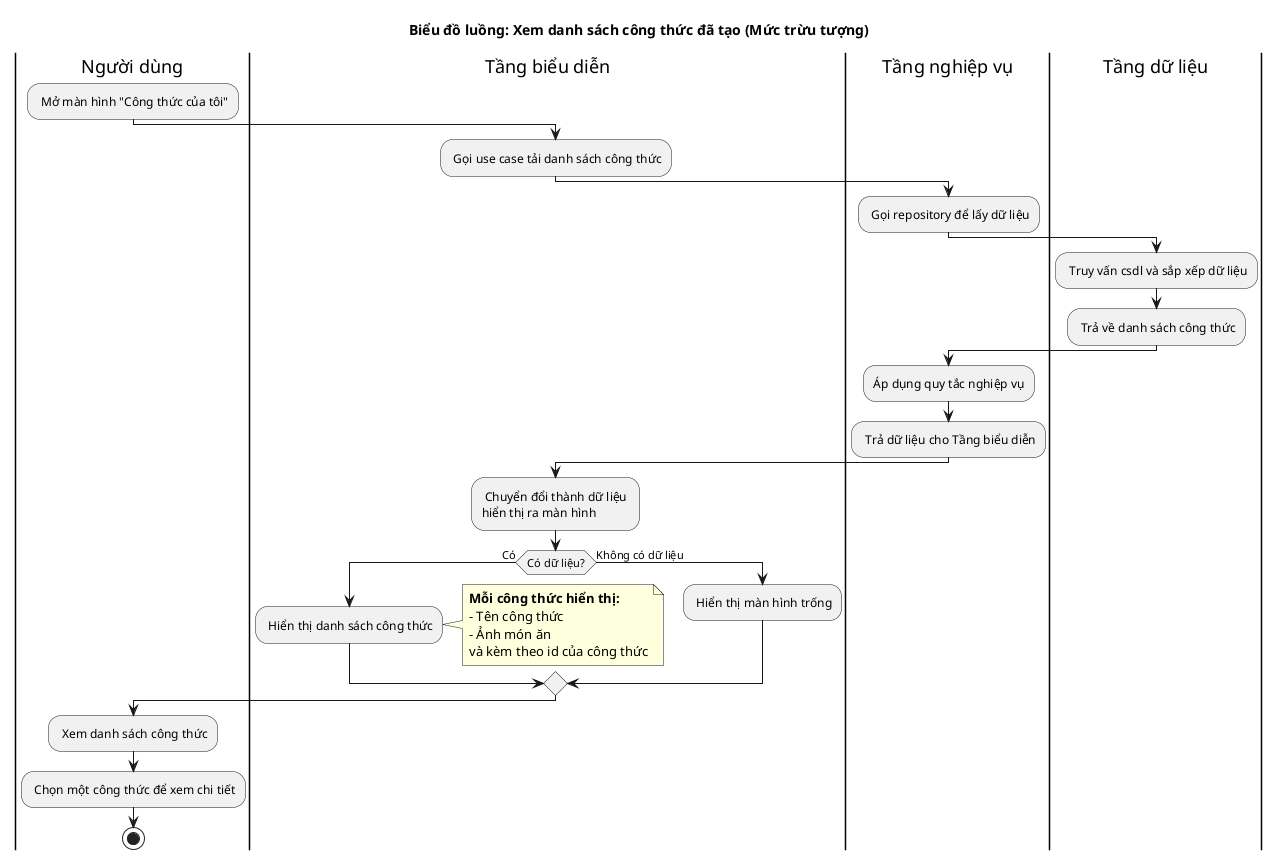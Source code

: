 @startuml
title Biểu đồ luồng: Xem danh sách công thức đã tạo (Mức trừu tượng)

|Người dùng|
: Mở màn hình "Công thức của tôi";

|Tầng biểu diễn|
: Gọi use case tải danh sách công thức;

|Tầng nghiệp vụ|
: Gọi repository để lấy dữ liệu;

|Tầng dữ liệu|
: Truy vấn csdl và sắp xếp dữ liệu;
: Trả về danh sách công thức;

|Tầng nghiệp vụ|
:Áp dụng quy tắc nghiệp vụ;
: Trả dữ liệu cho Tầng biểu diễn;

|Tầng biểu diễn|
: Chuyển đổi thành dữ liệu \nhiển thị ra màn hình;

|Tầng biểu diễn|
if (Có dữ liệu?) then (Có)
  : Hiển thị danh sách công thức;
  note right
    **Mỗi công thức hiển thị:**
    - Tên công thức
    - Ảnh món ăn
    và kèm theo id của công thức
  end note
else (Không có dữ liệu)
  : Hiển thị màn hình trống;
endif

|Người dùng|
: Xem danh sách công thức;
: Chọn một công thức để xem chi tiết;

stop
@enduml